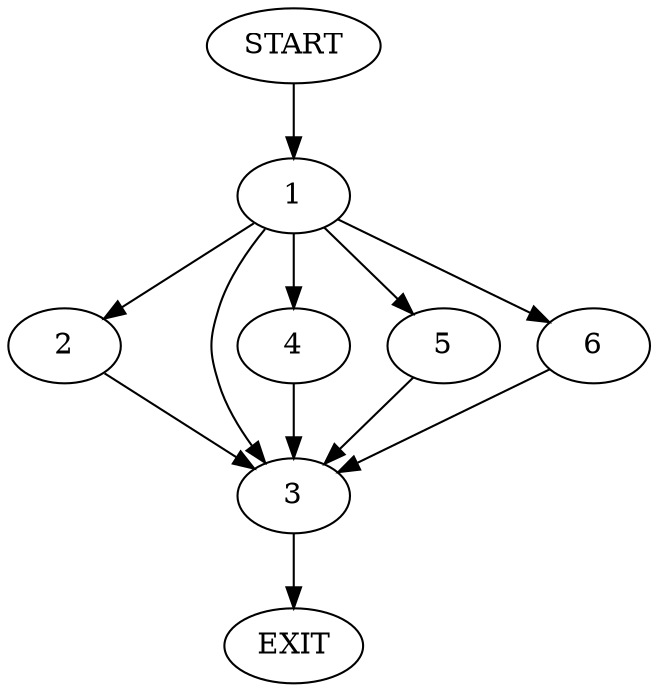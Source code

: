 digraph {
0 [label="START"]
7 [label="EXIT"]
0 -> 1
1 -> 2
1 -> 3
1 -> 4
1 -> 5
1 -> 6
6 -> 3
5 -> 3
4 -> 3
3 -> 7
2 -> 3
}
